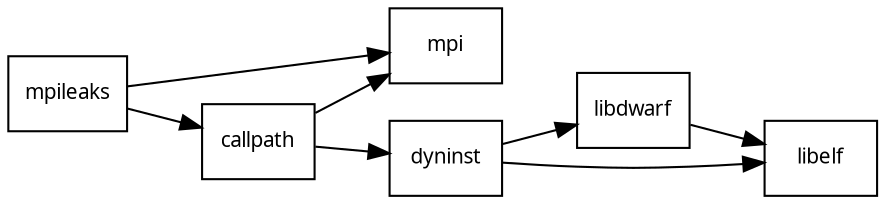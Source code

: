 
digraph {
    rankdir=LR;
    node[shape=box,fontname=monaco,fontsize=10];

//    mpi[color=red,penwidth=2]
    mpileaks -> mpi
    mpileaks -> callpath -> mpi
    callpath -> dyninst
    dyninst  -> libdwarf -> libelf
    dyninst  -> libelf
}
